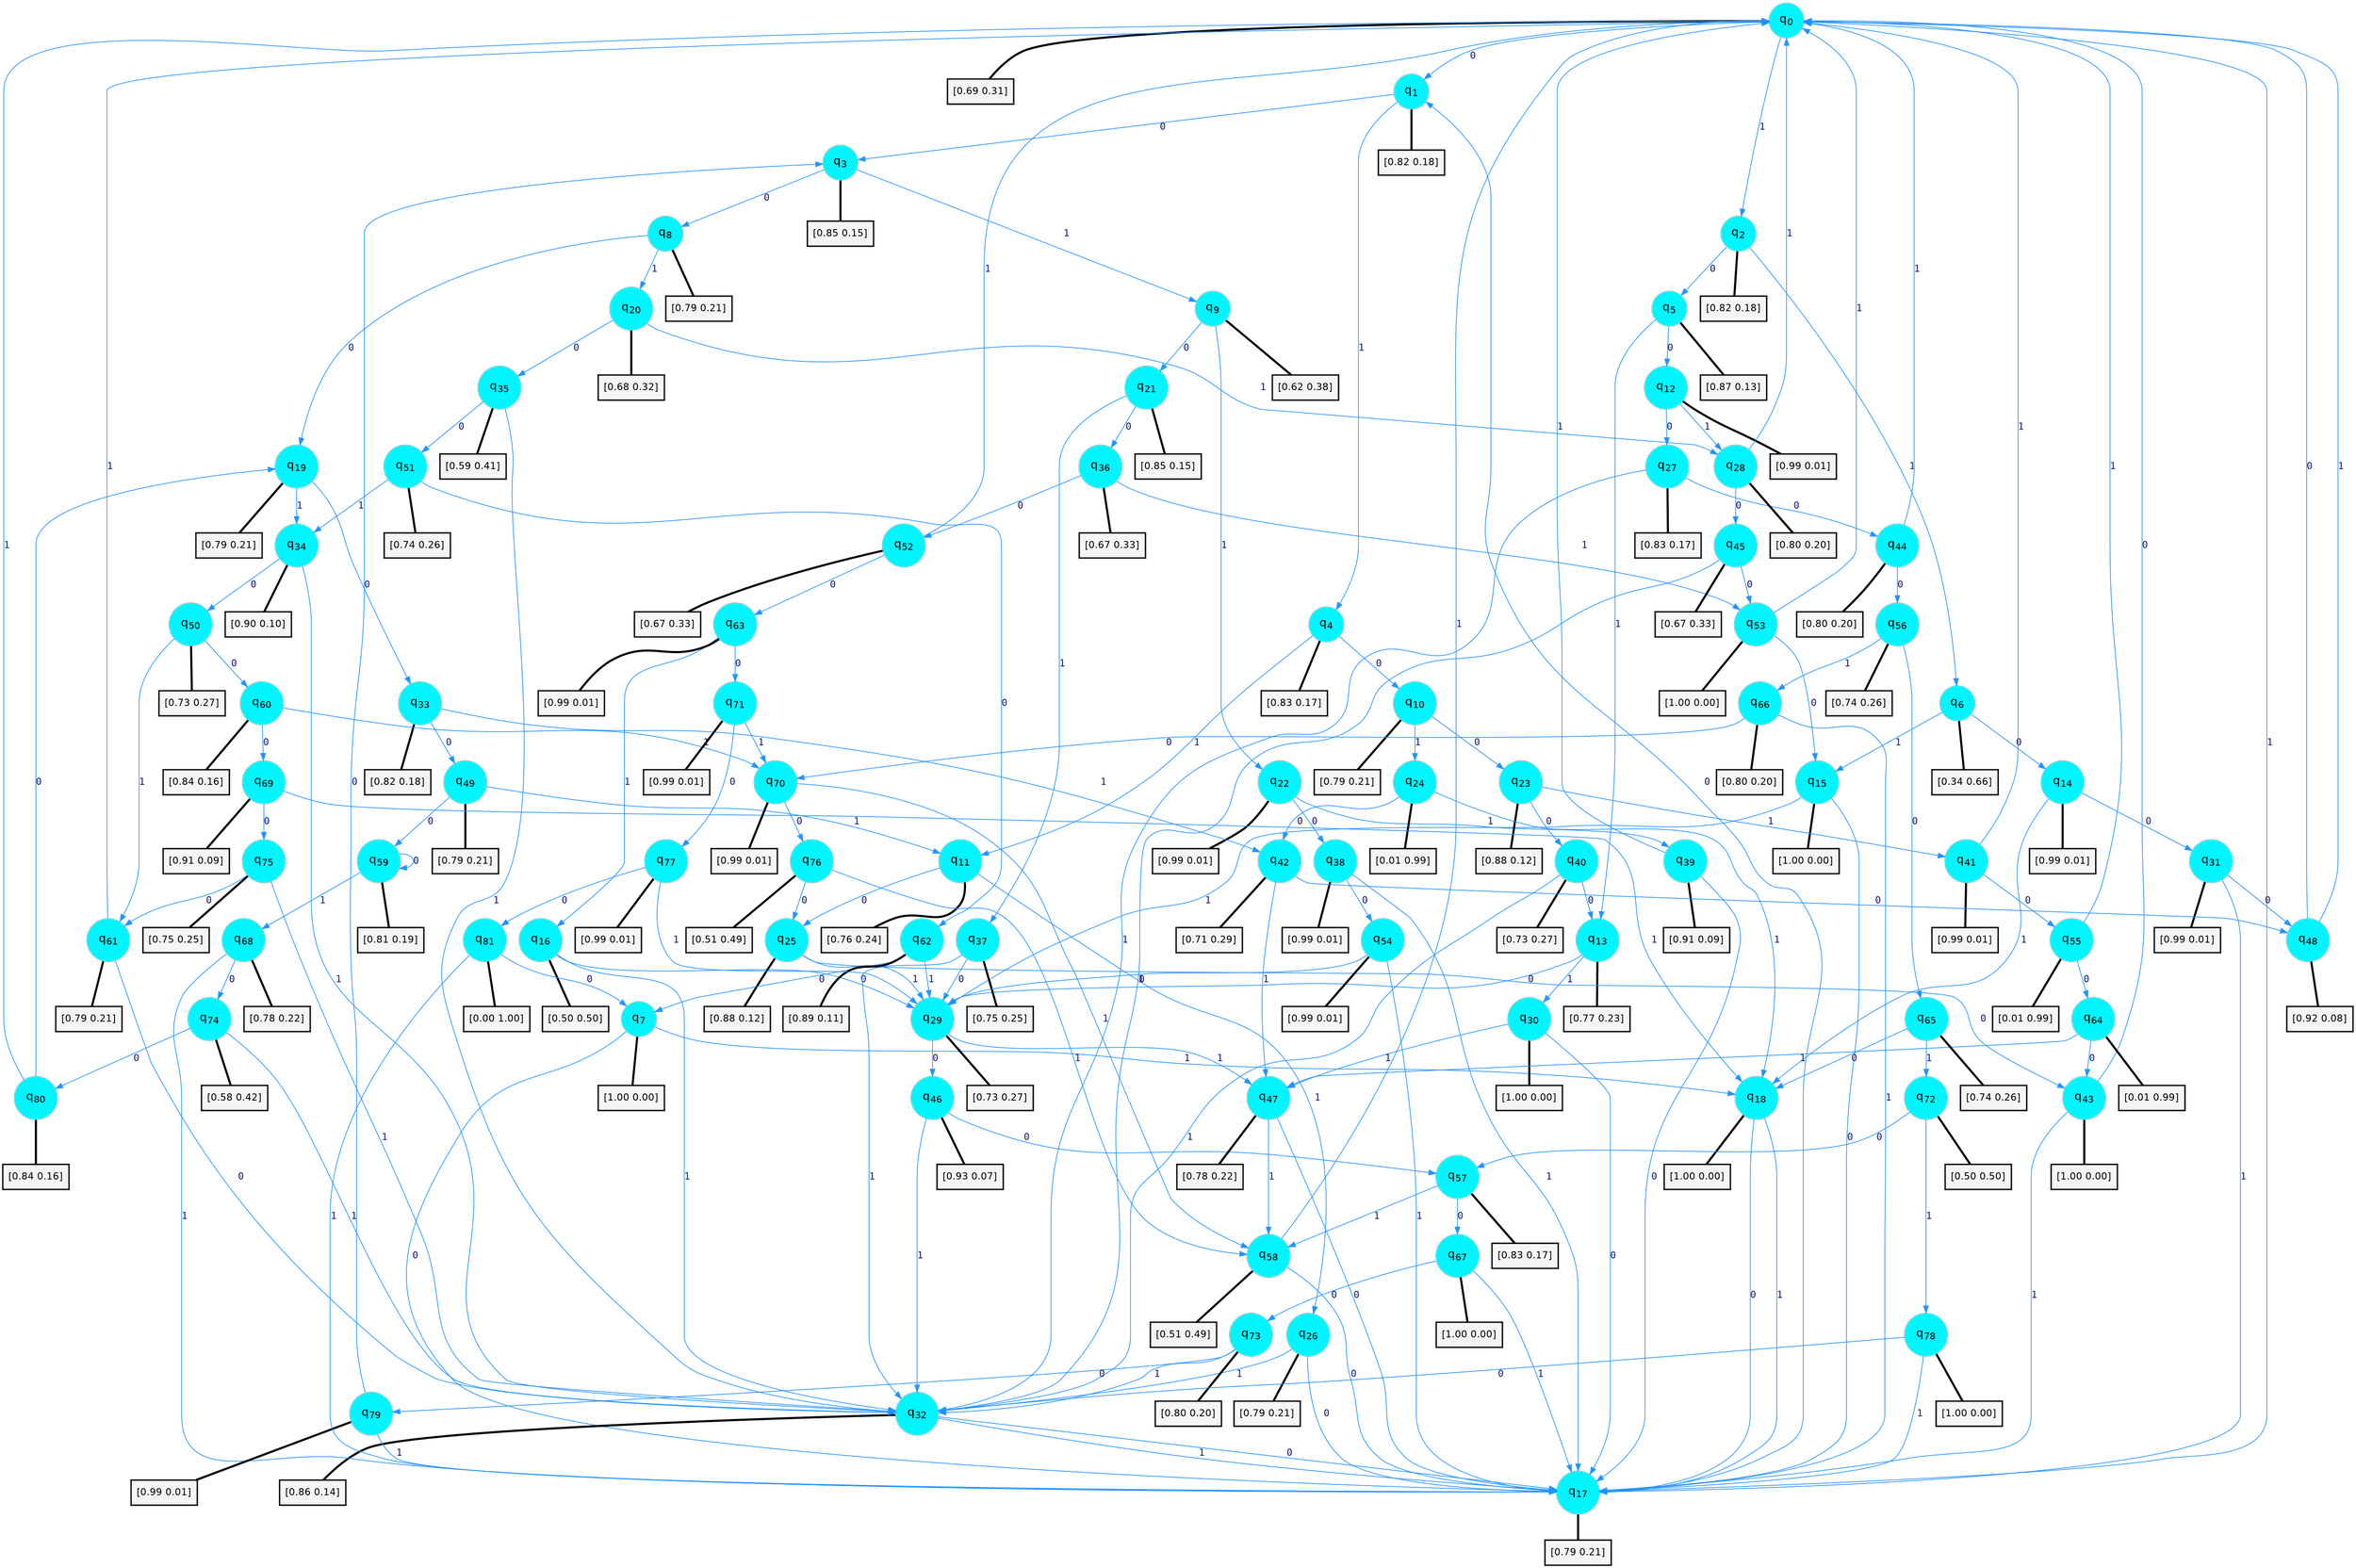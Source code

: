 digraph G {
graph [
bgcolor=transparent, dpi=300, rankdir=TD, size="40,25"];
node [
color=gray, fillcolor=turquoise1, fontcolor=black, fontname=Helvetica, fontsize=16, fontweight=bold, shape=circle, style=filled];
edge [
arrowsize=1, color=dodgerblue1, fontcolor=midnightblue, fontname=courier, fontweight=bold, penwidth=1, style=solid, weight=20];
0[label=<q<SUB>0</SUB>>];
1[label=<q<SUB>1</SUB>>];
2[label=<q<SUB>2</SUB>>];
3[label=<q<SUB>3</SUB>>];
4[label=<q<SUB>4</SUB>>];
5[label=<q<SUB>5</SUB>>];
6[label=<q<SUB>6</SUB>>];
7[label=<q<SUB>7</SUB>>];
8[label=<q<SUB>8</SUB>>];
9[label=<q<SUB>9</SUB>>];
10[label=<q<SUB>10</SUB>>];
11[label=<q<SUB>11</SUB>>];
12[label=<q<SUB>12</SUB>>];
13[label=<q<SUB>13</SUB>>];
14[label=<q<SUB>14</SUB>>];
15[label=<q<SUB>15</SUB>>];
16[label=<q<SUB>16</SUB>>];
17[label=<q<SUB>17</SUB>>];
18[label=<q<SUB>18</SUB>>];
19[label=<q<SUB>19</SUB>>];
20[label=<q<SUB>20</SUB>>];
21[label=<q<SUB>21</SUB>>];
22[label=<q<SUB>22</SUB>>];
23[label=<q<SUB>23</SUB>>];
24[label=<q<SUB>24</SUB>>];
25[label=<q<SUB>25</SUB>>];
26[label=<q<SUB>26</SUB>>];
27[label=<q<SUB>27</SUB>>];
28[label=<q<SUB>28</SUB>>];
29[label=<q<SUB>29</SUB>>];
30[label=<q<SUB>30</SUB>>];
31[label=<q<SUB>31</SUB>>];
32[label=<q<SUB>32</SUB>>];
33[label=<q<SUB>33</SUB>>];
34[label=<q<SUB>34</SUB>>];
35[label=<q<SUB>35</SUB>>];
36[label=<q<SUB>36</SUB>>];
37[label=<q<SUB>37</SUB>>];
38[label=<q<SUB>38</SUB>>];
39[label=<q<SUB>39</SUB>>];
40[label=<q<SUB>40</SUB>>];
41[label=<q<SUB>41</SUB>>];
42[label=<q<SUB>42</SUB>>];
43[label=<q<SUB>43</SUB>>];
44[label=<q<SUB>44</SUB>>];
45[label=<q<SUB>45</SUB>>];
46[label=<q<SUB>46</SUB>>];
47[label=<q<SUB>47</SUB>>];
48[label=<q<SUB>48</SUB>>];
49[label=<q<SUB>49</SUB>>];
50[label=<q<SUB>50</SUB>>];
51[label=<q<SUB>51</SUB>>];
52[label=<q<SUB>52</SUB>>];
53[label=<q<SUB>53</SUB>>];
54[label=<q<SUB>54</SUB>>];
55[label=<q<SUB>55</SUB>>];
56[label=<q<SUB>56</SUB>>];
57[label=<q<SUB>57</SUB>>];
58[label=<q<SUB>58</SUB>>];
59[label=<q<SUB>59</SUB>>];
60[label=<q<SUB>60</SUB>>];
61[label=<q<SUB>61</SUB>>];
62[label=<q<SUB>62</SUB>>];
63[label=<q<SUB>63</SUB>>];
64[label=<q<SUB>64</SUB>>];
65[label=<q<SUB>65</SUB>>];
66[label=<q<SUB>66</SUB>>];
67[label=<q<SUB>67</SUB>>];
68[label=<q<SUB>68</SUB>>];
69[label=<q<SUB>69</SUB>>];
70[label=<q<SUB>70</SUB>>];
71[label=<q<SUB>71</SUB>>];
72[label=<q<SUB>72</SUB>>];
73[label=<q<SUB>73</SUB>>];
74[label=<q<SUB>74</SUB>>];
75[label=<q<SUB>75</SUB>>];
76[label=<q<SUB>76</SUB>>];
77[label=<q<SUB>77</SUB>>];
78[label=<q<SUB>78</SUB>>];
79[label=<q<SUB>79</SUB>>];
80[label=<q<SUB>80</SUB>>];
81[label=<q<SUB>81</SUB>>];
82[label="[0.69 0.31]", shape=box,fontcolor=black, fontname=Helvetica, fontsize=14, penwidth=2, fillcolor=whitesmoke,color=black];
83[label="[0.82 0.18]", shape=box,fontcolor=black, fontname=Helvetica, fontsize=14, penwidth=2, fillcolor=whitesmoke,color=black];
84[label="[0.82 0.18]", shape=box,fontcolor=black, fontname=Helvetica, fontsize=14, penwidth=2, fillcolor=whitesmoke,color=black];
85[label="[0.85 0.15]", shape=box,fontcolor=black, fontname=Helvetica, fontsize=14, penwidth=2, fillcolor=whitesmoke,color=black];
86[label="[0.83 0.17]", shape=box,fontcolor=black, fontname=Helvetica, fontsize=14, penwidth=2, fillcolor=whitesmoke,color=black];
87[label="[0.87 0.13]", shape=box,fontcolor=black, fontname=Helvetica, fontsize=14, penwidth=2, fillcolor=whitesmoke,color=black];
88[label="[0.34 0.66]", shape=box,fontcolor=black, fontname=Helvetica, fontsize=14, penwidth=2, fillcolor=whitesmoke,color=black];
89[label="[1.00 0.00]", shape=box,fontcolor=black, fontname=Helvetica, fontsize=14, penwidth=2, fillcolor=whitesmoke,color=black];
90[label="[0.79 0.21]", shape=box,fontcolor=black, fontname=Helvetica, fontsize=14, penwidth=2, fillcolor=whitesmoke,color=black];
91[label="[0.62 0.38]", shape=box,fontcolor=black, fontname=Helvetica, fontsize=14, penwidth=2, fillcolor=whitesmoke,color=black];
92[label="[0.79 0.21]", shape=box,fontcolor=black, fontname=Helvetica, fontsize=14, penwidth=2, fillcolor=whitesmoke,color=black];
93[label="[0.76 0.24]", shape=box,fontcolor=black, fontname=Helvetica, fontsize=14, penwidth=2, fillcolor=whitesmoke,color=black];
94[label="[0.99 0.01]", shape=box,fontcolor=black, fontname=Helvetica, fontsize=14, penwidth=2, fillcolor=whitesmoke,color=black];
95[label="[0.77 0.23]", shape=box,fontcolor=black, fontname=Helvetica, fontsize=14, penwidth=2, fillcolor=whitesmoke,color=black];
96[label="[0.99 0.01]", shape=box,fontcolor=black, fontname=Helvetica, fontsize=14, penwidth=2, fillcolor=whitesmoke,color=black];
97[label="[1.00 0.00]", shape=box,fontcolor=black, fontname=Helvetica, fontsize=14, penwidth=2, fillcolor=whitesmoke,color=black];
98[label="[0.50 0.50]", shape=box,fontcolor=black, fontname=Helvetica, fontsize=14, penwidth=2, fillcolor=whitesmoke,color=black];
99[label="[0.79 0.21]", shape=box,fontcolor=black, fontname=Helvetica, fontsize=14, penwidth=2, fillcolor=whitesmoke,color=black];
100[label="[1.00 0.00]", shape=box,fontcolor=black, fontname=Helvetica, fontsize=14, penwidth=2, fillcolor=whitesmoke,color=black];
101[label="[0.79 0.21]", shape=box,fontcolor=black, fontname=Helvetica, fontsize=14, penwidth=2, fillcolor=whitesmoke,color=black];
102[label="[0.68 0.32]", shape=box,fontcolor=black, fontname=Helvetica, fontsize=14, penwidth=2, fillcolor=whitesmoke,color=black];
103[label="[0.85 0.15]", shape=box,fontcolor=black, fontname=Helvetica, fontsize=14, penwidth=2, fillcolor=whitesmoke,color=black];
104[label="[0.99 0.01]", shape=box,fontcolor=black, fontname=Helvetica, fontsize=14, penwidth=2, fillcolor=whitesmoke,color=black];
105[label="[0.88 0.12]", shape=box,fontcolor=black, fontname=Helvetica, fontsize=14, penwidth=2, fillcolor=whitesmoke,color=black];
106[label="[0.01 0.99]", shape=box,fontcolor=black, fontname=Helvetica, fontsize=14, penwidth=2, fillcolor=whitesmoke,color=black];
107[label="[0.88 0.12]", shape=box,fontcolor=black, fontname=Helvetica, fontsize=14, penwidth=2, fillcolor=whitesmoke,color=black];
108[label="[0.79 0.21]", shape=box,fontcolor=black, fontname=Helvetica, fontsize=14, penwidth=2, fillcolor=whitesmoke,color=black];
109[label="[0.83 0.17]", shape=box,fontcolor=black, fontname=Helvetica, fontsize=14, penwidth=2, fillcolor=whitesmoke,color=black];
110[label="[0.80 0.20]", shape=box,fontcolor=black, fontname=Helvetica, fontsize=14, penwidth=2, fillcolor=whitesmoke,color=black];
111[label="[0.73 0.27]", shape=box,fontcolor=black, fontname=Helvetica, fontsize=14, penwidth=2, fillcolor=whitesmoke,color=black];
112[label="[1.00 0.00]", shape=box,fontcolor=black, fontname=Helvetica, fontsize=14, penwidth=2, fillcolor=whitesmoke,color=black];
113[label="[0.99 0.01]", shape=box,fontcolor=black, fontname=Helvetica, fontsize=14, penwidth=2, fillcolor=whitesmoke,color=black];
114[label="[0.86 0.14]", shape=box,fontcolor=black, fontname=Helvetica, fontsize=14, penwidth=2, fillcolor=whitesmoke,color=black];
115[label="[0.82 0.18]", shape=box,fontcolor=black, fontname=Helvetica, fontsize=14, penwidth=2, fillcolor=whitesmoke,color=black];
116[label="[0.90 0.10]", shape=box,fontcolor=black, fontname=Helvetica, fontsize=14, penwidth=2, fillcolor=whitesmoke,color=black];
117[label="[0.59 0.41]", shape=box,fontcolor=black, fontname=Helvetica, fontsize=14, penwidth=2, fillcolor=whitesmoke,color=black];
118[label="[0.67 0.33]", shape=box,fontcolor=black, fontname=Helvetica, fontsize=14, penwidth=2, fillcolor=whitesmoke,color=black];
119[label="[0.75 0.25]", shape=box,fontcolor=black, fontname=Helvetica, fontsize=14, penwidth=2, fillcolor=whitesmoke,color=black];
120[label="[0.99 0.01]", shape=box,fontcolor=black, fontname=Helvetica, fontsize=14, penwidth=2, fillcolor=whitesmoke,color=black];
121[label="[0.91 0.09]", shape=box,fontcolor=black, fontname=Helvetica, fontsize=14, penwidth=2, fillcolor=whitesmoke,color=black];
122[label="[0.73 0.27]", shape=box,fontcolor=black, fontname=Helvetica, fontsize=14, penwidth=2, fillcolor=whitesmoke,color=black];
123[label="[0.99 0.01]", shape=box,fontcolor=black, fontname=Helvetica, fontsize=14, penwidth=2, fillcolor=whitesmoke,color=black];
124[label="[0.71 0.29]", shape=box,fontcolor=black, fontname=Helvetica, fontsize=14, penwidth=2, fillcolor=whitesmoke,color=black];
125[label="[1.00 0.00]", shape=box,fontcolor=black, fontname=Helvetica, fontsize=14, penwidth=2, fillcolor=whitesmoke,color=black];
126[label="[0.80 0.20]", shape=box,fontcolor=black, fontname=Helvetica, fontsize=14, penwidth=2, fillcolor=whitesmoke,color=black];
127[label="[0.67 0.33]", shape=box,fontcolor=black, fontname=Helvetica, fontsize=14, penwidth=2, fillcolor=whitesmoke,color=black];
128[label="[0.93 0.07]", shape=box,fontcolor=black, fontname=Helvetica, fontsize=14, penwidth=2, fillcolor=whitesmoke,color=black];
129[label="[0.78 0.22]", shape=box,fontcolor=black, fontname=Helvetica, fontsize=14, penwidth=2, fillcolor=whitesmoke,color=black];
130[label="[0.92 0.08]", shape=box,fontcolor=black, fontname=Helvetica, fontsize=14, penwidth=2, fillcolor=whitesmoke,color=black];
131[label="[0.79 0.21]", shape=box,fontcolor=black, fontname=Helvetica, fontsize=14, penwidth=2, fillcolor=whitesmoke,color=black];
132[label="[0.73 0.27]", shape=box,fontcolor=black, fontname=Helvetica, fontsize=14, penwidth=2, fillcolor=whitesmoke,color=black];
133[label="[0.74 0.26]", shape=box,fontcolor=black, fontname=Helvetica, fontsize=14, penwidth=2, fillcolor=whitesmoke,color=black];
134[label="[0.67 0.33]", shape=box,fontcolor=black, fontname=Helvetica, fontsize=14, penwidth=2, fillcolor=whitesmoke,color=black];
135[label="[1.00 0.00]", shape=box,fontcolor=black, fontname=Helvetica, fontsize=14, penwidth=2, fillcolor=whitesmoke,color=black];
136[label="[0.99 0.01]", shape=box,fontcolor=black, fontname=Helvetica, fontsize=14, penwidth=2, fillcolor=whitesmoke,color=black];
137[label="[0.01 0.99]", shape=box,fontcolor=black, fontname=Helvetica, fontsize=14, penwidth=2, fillcolor=whitesmoke,color=black];
138[label="[0.74 0.26]", shape=box,fontcolor=black, fontname=Helvetica, fontsize=14, penwidth=2, fillcolor=whitesmoke,color=black];
139[label="[0.83 0.17]", shape=box,fontcolor=black, fontname=Helvetica, fontsize=14, penwidth=2, fillcolor=whitesmoke,color=black];
140[label="[0.51 0.49]", shape=box,fontcolor=black, fontname=Helvetica, fontsize=14, penwidth=2, fillcolor=whitesmoke,color=black];
141[label="[0.81 0.19]", shape=box,fontcolor=black, fontname=Helvetica, fontsize=14, penwidth=2, fillcolor=whitesmoke,color=black];
142[label="[0.84 0.16]", shape=box,fontcolor=black, fontname=Helvetica, fontsize=14, penwidth=2, fillcolor=whitesmoke,color=black];
143[label="[0.79 0.21]", shape=box,fontcolor=black, fontname=Helvetica, fontsize=14, penwidth=2, fillcolor=whitesmoke,color=black];
144[label="[0.89 0.11]", shape=box,fontcolor=black, fontname=Helvetica, fontsize=14, penwidth=2, fillcolor=whitesmoke,color=black];
145[label="[0.99 0.01]", shape=box,fontcolor=black, fontname=Helvetica, fontsize=14, penwidth=2, fillcolor=whitesmoke,color=black];
146[label="[0.01 0.99]", shape=box,fontcolor=black, fontname=Helvetica, fontsize=14, penwidth=2, fillcolor=whitesmoke,color=black];
147[label="[0.74 0.26]", shape=box,fontcolor=black, fontname=Helvetica, fontsize=14, penwidth=2, fillcolor=whitesmoke,color=black];
148[label="[0.80 0.20]", shape=box,fontcolor=black, fontname=Helvetica, fontsize=14, penwidth=2, fillcolor=whitesmoke,color=black];
149[label="[1.00 0.00]", shape=box,fontcolor=black, fontname=Helvetica, fontsize=14, penwidth=2, fillcolor=whitesmoke,color=black];
150[label="[0.78 0.22]", shape=box,fontcolor=black, fontname=Helvetica, fontsize=14, penwidth=2, fillcolor=whitesmoke,color=black];
151[label="[0.91 0.09]", shape=box,fontcolor=black, fontname=Helvetica, fontsize=14, penwidth=2, fillcolor=whitesmoke,color=black];
152[label="[0.99 0.01]", shape=box,fontcolor=black, fontname=Helvetica, fontsize=14, penwidth=2, fillcolor=whitesmoke,color=black];
153[label="[0.99 0.01]", shape=box,fontcolor=black, fontname=Helvetica, fontsize=14, penwidth=2, fillcolor=whitesmoke,color=black];
154[label="[0.50 0.50]", shape=box,fontcolor=black, fontname=Helvetica, fontsize=14, penwidth=2, fillcolor=whitesmoke,color=black];
155[label="[0.80 0.20]", shape=box,fontcolor=black, fontname=Helvetica, fontsize=14, penwidth=2, fillcolor=whitesmoke,color=black];
156[label="[0.58 0.42]", shape=box,fontcolor=black, fontname=Helvetica, fontsize=14, penwidth=2, fillcolor=whitesmoke,color=black];
157[label="[0.75 0.25]", shape=box,fontcolor=black, fontname=Helvetica, fontsize=14, penwidth=2, fillcolor=whitesmoke,color=black];
158[label="[0.51 0.49]", shape=box,fontcolor=black, fontname=Helvetica, fontsize=14, penwidth=2, fillcolor=whitesmoke,color=black];
159[label="[0.99 0.01]", shape=box,fontcolor=black, fontname=Helvetica, fontsize=14, penwidth=2, fillcolor=whitesmoke,color=black];
160[label="[1.00 0.00]", shape=box,fontcolor=black, fontname=Helvetica, fontsize=14, penwidth=2, fillcolor=whitesmoke,color=black];
161[label="[0.99 0.01]", shape=box,fontcolor=black, fontname=Helvetica, fontsize=14, penwidth=2, fillcolor=whitesmoke,color=black];
162[label="[0.84 0.16]", shape=box,fontcolor=black, fontname=Helvetica, fontsize=14, penwidth=2, fillcolor=whitesmoke,color=black];
163[label="[0.00 1.00]", shape=box,fontcolor=black, fontname=Helvetica, fontsize=14, penwidth=2, fillcolor=whitesmoke,color=black];
0->1 [label=0];
0->2 [label=1];
0->82 [arrowhead=none, penwidth=3,color=black];
1->3 [label=0];
1->4 [label=1];
1->83 [arrowhead=none, penwidth=3,color=black];
2->5 [label=0];
2->6 [label=1];
2->84 [arrowhead=none, penwidth=3,color=black];
3->8 [label=0];
3->9 [label=1];
3->85 [arrowhead=none, penwidth=3,color=black];
4->10 [label=0];
4->11 [label=1];
4->86 [arrowhead=none, penwidth=3,color=black];
5->12 [label=0];
5->13 [label=1];
5->87 [arrowhead=none, penwidth=3,color=black];
6->14 [label=0];
6->15 [label=1];
6->88 [arrowhead=none, penwidth=3,color=black];
7->17 [label=0];
7->18 [label=1];
7->89 [arrowhead=none, penwidth=3,color=black];
8->19 [label=0];
8->20 [label=1];
8->90 [arrowhead=none, penwidth=3,color=black];
9->21 [label=0];
9->22 [label=1];
9->91 [arrowhead=none, penwidth=3,color=black];
10->23 [label=0];
10->24 [label=1];
10->92 [arrowhead=none, penwidth=3,color=black];
11->25 [label=0];
11->26 [label=1];
11->93 [arrowhead=none, penwidth=3,color=black];
12->27 [label=0];
12->28 [label=1];
12->94 [arrowhead=none, penwidth=3,color=black];
13->29 [label=0];
13->30 [label=1];
13->95 [arrowhead=none, penwidth=3,color=black];
14->31 [label=0];
14->18 [label=1];
14->96 [arrowhead=none, penwidth=3,color=black];
15->17 [label=0];
15->29 [label=1];
15->97 [arrowhead=none, penwidth=3,color=black];
16->29 [label=0];
16->32 [label=1];
16->98 [arrowhead=none, penwidth=3,color=black];
17->1 [label=0];
17->0 [label=1];
17->99 [arrowhead=none, penwidth=3,color=black];
18->17 [label=0];
18->17 [label=1];
18->100 [arrowhead=none, penwidth=3,color=black];
19->33 [label=0];
19->34 [label=1];
19->101 [arrowhead=none, penwidth=3,color=black];
20->35 [label=0];
20->28 [label=1];
20->102 [arrowhead=none, penwidth=3,color=black];
21->36 [label=0];
21->37 [label=1];
21->103 [arrowhead=none, penwidth=3,color=black];
22->38 [label=0];
22->39 [label=1];
22->104 [arrowhead=none, penwidth=3,color=black];
23->40 [label=0];
23->41 [label=1];
23->105 [arrowhead=none, penwidth=3,color=black];
24->42 [label=0];
24->18 [label=1];
24->106 [arrowhead=none, penwidth=3,color=black];
25->43 [label=0];
25->29 [label=1];
25->107 [arrowhead=none, penwidth=3,color=black];
26->17 [label=0];
26->32 [label=1];
26->108 [arrowhead=none, penwidth=3,color=black];
27->44 [label=0];
27->32 [label=1];
27->109 [arrowhead=none, penwidth=3,color=black];
28->45 [label=0];
28->0 [label=1];
28->110 [arrowhead=none, penwidth=3,color=black];
29->46 [label=0];
29->47 [label=1];
29->111 [arrowhead=none, penwidth=3,color=black];
30->17 [label=0];
30->47 [label=1];
30->112 [arrowhead=none, penwidth=3,color=black];
31->48 [label=0];
31->17 [label=1];
31->113 [arrowhead=none, penwidth=3,color=black];
32->17 [label=0];
32->17 [label=1];
32->114 [arrowhead=none, penwidth=3,color=black];
33->49 [label=0];
33->42 [label=1];
33->115 [arrowhead=none, penwidth=3,color=black];
34->50 [label=0];
34->32 [label=1];
34->116 [arrowhead=none, penwidth=3,color=black];
35->51 [label=0];
35->32 [label=1];
35->117 [arrowhead=none, penwidth=3,color=black];
36->52 [label=0];
36->53 [label=1];
36->118 [arrowhead=none, penwidth=3,color=black];
37->29 [label=0];
37->32 [label=1];
37->119 [arrowhead=none, penwidth=3,color=black];
38->54 [label=0];
38->17 [label=1];
38->120 [arrowhead=none, penwidth=3,color=black];
39->17 [label=0];
39->0 [label=1];
39->121 [arrowhead=none, penwidth=3,color=black];
40->13 [label=0];
40->32 [label=1];
40->122 [arrowhead=none, penwidth=3,color=black];
41->55 [label=0];
41->0 [label=1];
41->123 [arrowhead=none, penwidth=3,color=black];
42->48 [label=0];
42->47 [label=1];
42->124 [arrowhead=none, penwidth=3,color=black];
43->0 [label=0];
43->17 [label=1];
43->125 [arrowhead=none, penwidth=3,color=black];
44->56 [label=0];
44->0 [label=1];
44->126 [arrowhead=none, penwidth=3,color=black];
45->53 [label=0];
45->32 [label=1];
45->127 [arrowhead=none, penwidth=3,color=black];
46->57 [label=0];
46->32 [label=1];
46->128 [arrowhead=none, penwidth=3,color=black];
47->17 [label=0];
47->58 [label=1];
47->129 [arrowhead=none, penwidth=3,color=black];
48->0 [label=0];
48->0 [label=1];
48->130 [arrowhead=none, penwidth=3,color=black];
49->59 [label=0];
49->11 [label=1];
49->131 [arrowhead=none, penwidth=3,color=black];
50->60 [label=0];
50->61 [label=1];
50->132 [arrowhead=none, penwidth=3,color=black];
51->62 [label=0];
51->34 [label=1];
51->133 [arrowhead=none, penwidth=3,color=black];
52->63 [label=0];
52->0 [label=1];
52->134 [arrowhead=none, penwidth=3,color=black];
53->15 [label=0];
53->0 [label=1];
53->135 [arrowhead=none, penwidth=3,color=black];
54->29 [label=0];
54->17 [label=1];
54->136 [arrowhead=none, penwidth=3,color=black];
55->64 [label=0];
55->0 [label=1];
55->137 [arrowhead=none, penwidth=3,color=black];
56->65 [label=0];
56->66 [label=1];
56->138 [arrowhead=none, penwidth=3,color=black];
57->67 [label=0];
57->58 [label=1];
57->139 [arrowhead=none, penwidth=3,color=black];
58->17 [label=0];
58->0 [label=1];
58->140 [arrowhead=none, penwidth=3,color=black];
59->59 [label=0];
59->68 [label=1];
59->141 [arrowhead=none, penwidth=3,color=black];
60->69 [label=0];
60->70 [label=1];
60->142 [arrowhead=none, penwidth=3,color=black];
61->32 [label=0];
61->0 [label=1];
61->143 [arrowhead=none, penwidth=3,color=black];
62->7 [label=0];
62->29 [label=1];
62->144 [arrowhead=none, penwidth=3,color=black];
63->71 [label=0];
63->16 [label=1];
63->145 [arrowhead=none, penwidth=3,color=black];
64->43 [label=0];
64->47 [label=1];
64->146 [arrowhead=none, penwidth=3,color=black];
65->18 [label=0];
65->72 [label=1];
65->147 [arrowhead=none, penwidth=3,color=black];
66->70 [label=0];
66->17 [label=1];
66->148 [arrowhead=none, penwidth=3,color=black];
67->73 [label=0];
67->17 [label=1];
67->149 [arrowhead=none, penwidth=3,color=black];
68->74 [label=0];
68->17 [label=1];
68->150 [arrowhead=none, penwidth=3,color=black];
69->75 [label=0];
69->18 [label=1];
69->151 [arrowhead=none, penwidth=3,color=black];
70->76 [label=0];
70->58 [label=1];
70->152 [arrowhead=none, penwidth=3,color=black];
71->77 [label=0];
71->70 [label=1];
71->153 [arrowhead=none, penwidth=3,color=black];
72->57 [label=0];
72->78 [label=1];
72->154 [arrowhead=none, penwidth=3,color=black];
73->79 [label=0];
73->32 [label=1];
73->155 [arrowhead=none, penwidth=3,color=black];
74->80 [label=0];
74->32 [label=1];
74->156 [arrowhead=none, penwidth=3,color=black];
75->61 [label=0];
75->32 [label=1];
75->157 [arrowhead=none, penwidth=3,color=black];
76->25 [label=0];
76->58 [label=1];
76->158 [arrowhead=none, penwidth=3,color=black];
77->81 [label=0];
77->29 [label=1];
77->159 [arrowhead=none, penwidth=3,color=black];
78->32 [label=0];
78->17 [label=1];
78->160 [arrowhead=none, penwidth=3,color=black];
79->3 [label=0];
79->17 [label=1];
79->161 [arrowhead=none, penwidth=3,color=black];
80->19 [label=0];
80->0 [label=1];
80->162 [arrowhead=none, penwidth=3,color=black];
81->7 [label=0];
81->17 [label=1];
81->163 [arrowhead=none, penwidth=3,color=black];
}
